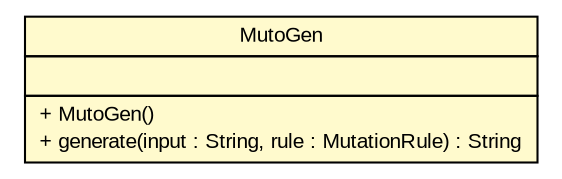 #!/usr/local/bin/dot
#
# Class diagram 
# Generated by UMLGraph version R5_6 (http://www.umlgraph.org/)
#

digraph G {
	edge [fontname="arial",fontsize=10,labelfontname="arial",labelfontsize=10];
	node [fontname="arial",fontsize=10,shape=plaintext];
	nodesep=0.25;
	ranksep=0.5;
	// com.github.mkolisnyk.muto.generator.MutoGen
	c289 [label=<<table title="com.github.mkolisnyk.muto.generator.MutoGen" border="0" cellborder="1" cellspacing="0" cellpadding="2" port="p" bgcolor="lemonChiffon" href="./MutoGen.html">
		<tr><td><table border="0" cellspacing="0" cellpadding="1">
<tr><td align="center" balign="center"> MutoGen </td></tr>
		</table></td></tr>
		<tr><td><table border="0" cellspacing="0" cellpadding="1">
<tr><td align="left" balign="left">  </td></tr>
		</table></td></tr>
		<tr><td><table border="0" cellspacing="0" cellpadding="1">
<tr><td align="left" balign="left"> + MutoGen() </td></tr>
<tr><td align="left" balign="left"> + generate(input : String, rule : MutationRule) : String </td></tr>
		</table></td></tr>
		</table>>, URL="./MutoGen.html", fontname="arial", fontcolor="black", fontsize=10.0];
}

